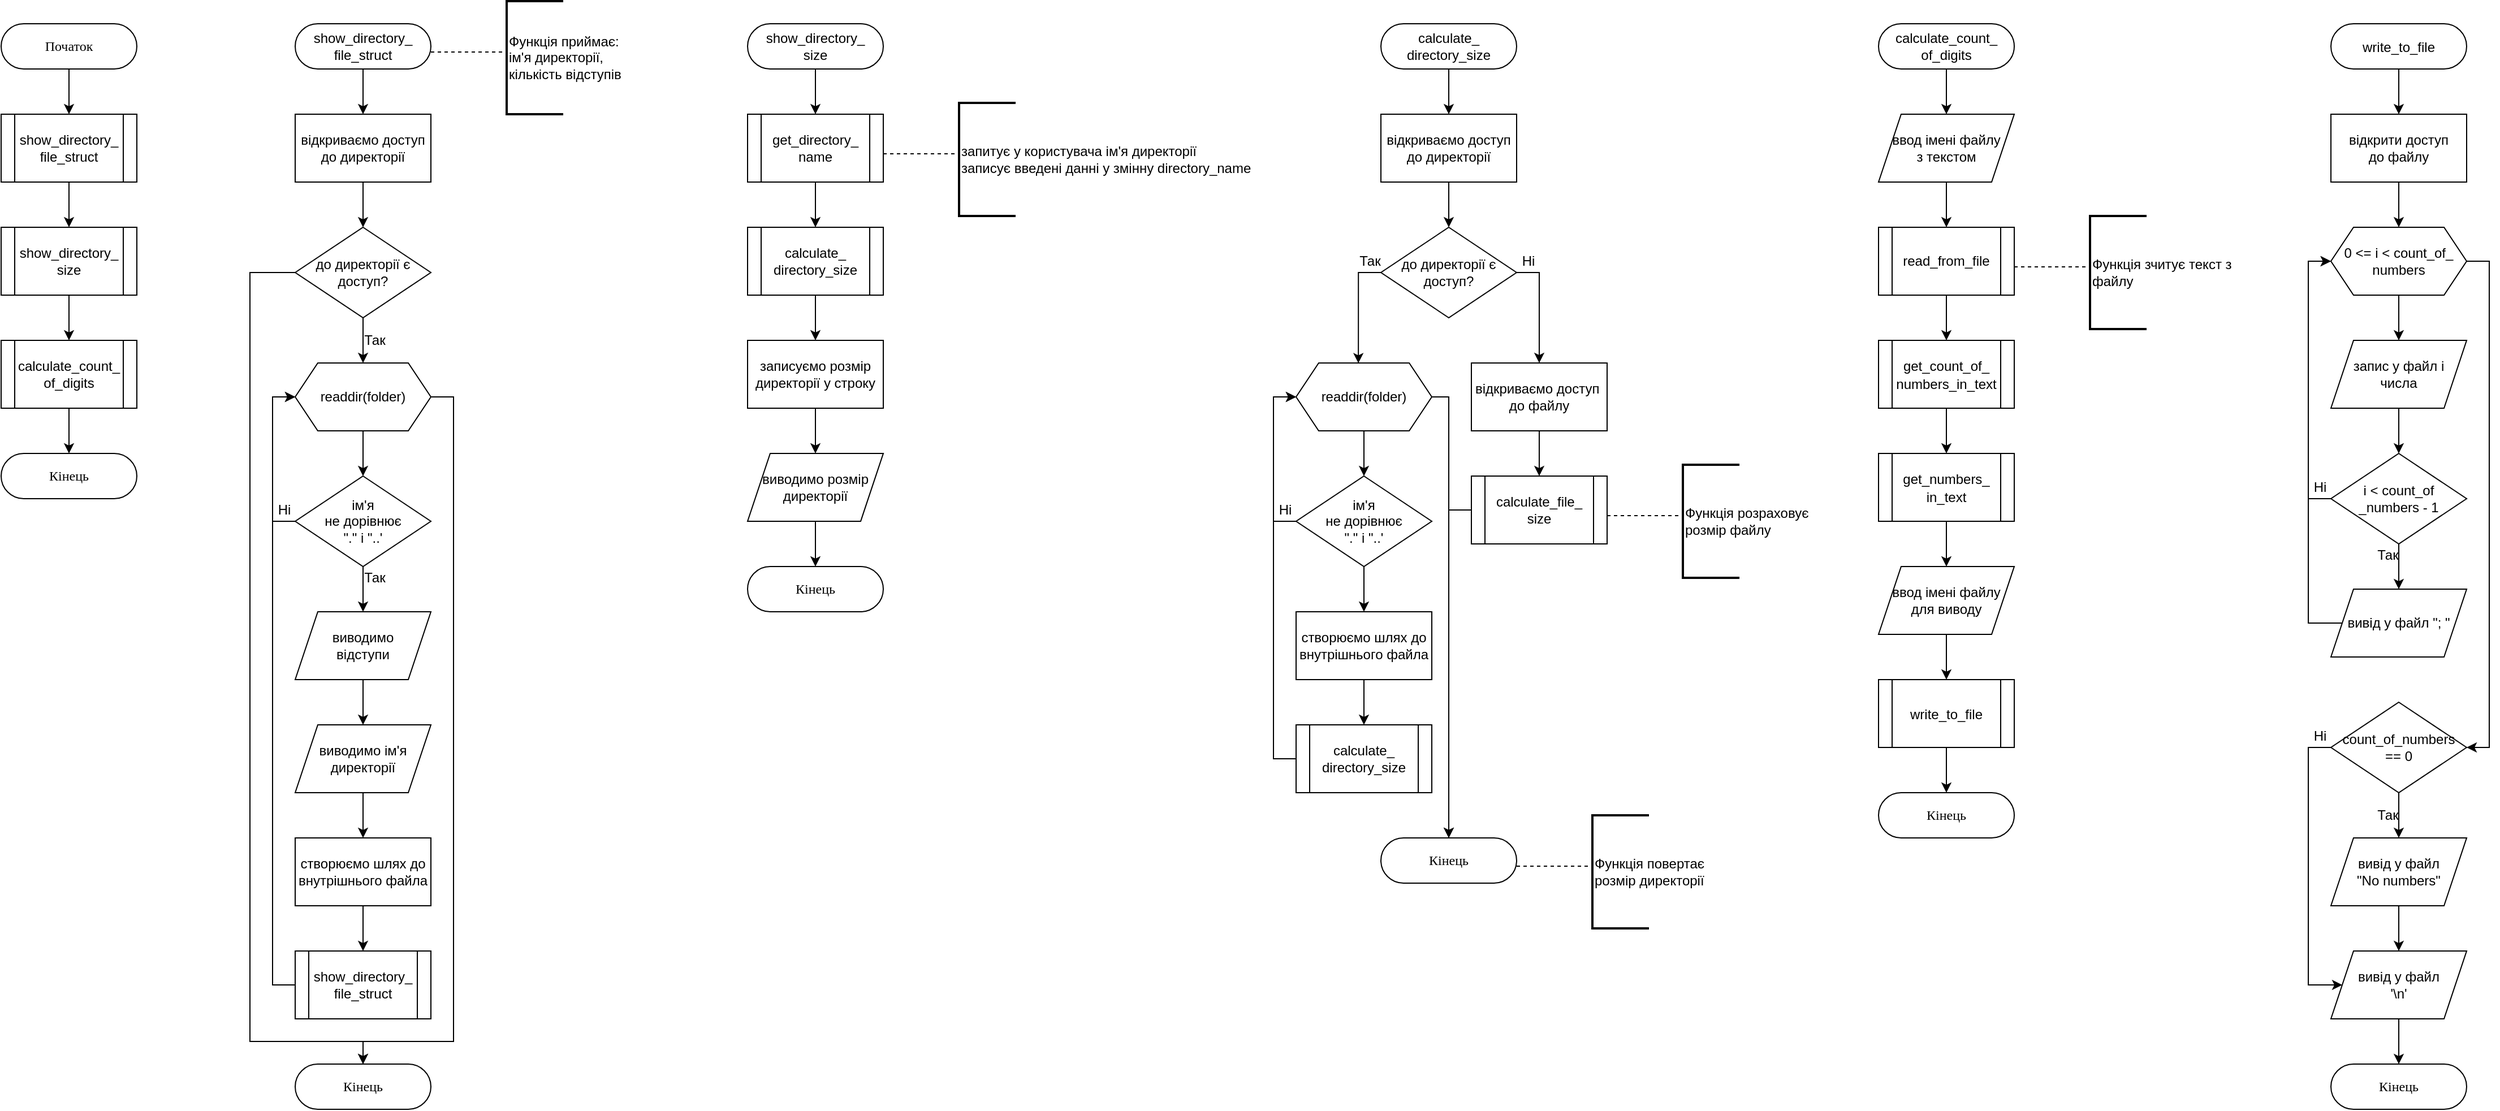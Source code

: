 <mxfile version="14.1.8" type="device"><diagram id="yZo9EvDSOhHS4bP5c4Kd" name="Страница 1"><mxGraphModel dx="588" dy="341" grid="1" gridSize="10" guides="1" tooltips="1" connect="1" arrows="1" fold="1" page="1" pageScale="1" pageWidth="827" pageHeight="1169" math="0" shadow="0"><root><mxCell id="0"/><mxCell id="1" parent="0"/><mxCell id="T4fW3ETUdcbPlgdn3Q2l-3" style="edgeStyle=orthogonalEdgeStyle;rounded=0;orthogonalLoop=1;jettySize=auto;html=1;exitX=0.5;exitY=1;exitDx=0;exitDy=0;entryX=0.5;entryY=0;entryDx=0;entryDy=0;" parent="1" source="T4fW3ETUdcbPlgdn3Q2l-1" target="T4fW3ETUdcbPlgdn3Q2l-2" edge="1"><mxGeometry relative="1" as="geometry"/></mxCell><mxCell id="T4fW3ETUdcbPlgdn3Q2l-1" value="Початок" style="rounded=1;whiteSpace=wrap;html=1;arcSize=50;fontFamily=Times New Roman;fontSize=12;" parent="1" vertex="1"><mxGeometry x="60" y="40" width="120" height="40" as="geometry"/></mxCell><mxCell id="T4fW3ETUdcbPlgdn3Q2l-5" style="edgeStyle=orthogonalEdgeStyle;rounded=0;orthogonalLoop=1;jettySize=auto;html=1;exitX=0.5;exitY=1;exitDx=0;exitDy=0;entryX=0.5;entryY=0;entryDx=0;entryDy=0;" parent="1" source="T4fW3ETUdcbPlgdn3Q2l-2" target="T4fW3ETUdcbPlgdn3Q2l-4" edge="1"><mxGeometry relative="1" as="geometry"/></mxCell><mxCell id="T4fW3ETUdcbPlgdn3Q2l-2" value="show_directory_&lt;br&gt;file_struct" style="shape=process;whiteSpace=wrap;html=1;backgroundOutline=1;" parent="1" vertex="1"><mxGeometry x="60" y="120" width="120" height="60" as="geometry"/></mxCell><mxCell id="T4fW3ETUdcbPlgdn3Q2l-7" style="edgeStyle=orthogonalEdgeStyle;rounded=0;orthogonalLoop=1;jettySize=auto;html=1;exitX=0.5;exitY=1;exitDx=0;exitDy=0;entryX=0.5;entryY=0;entryDx=0;entryDy=0;" parent="1" source="T4fW3ETUdcbPlgdn3Q2l-4" target="T4fW3ETUdcbPlgdn3Q2l-6" edge="1"><mxGeometry relative="1" as="geometry"/></mxCell><mxCell id="T4fW3ETUdcbPlgdn3Q2l-4" value="show_directory_&lt;br&gt;size" style="shape=process;whiteSpace=wrap;html=1;backgroundOutline=1;" parent="1" vertex="1"><mxGeometry x="60" y="220" width="120" height="60" as="geometry"/></mxCell><mxCell id="T4fW3ETUdcbPlgdn3Q2l-9" style="edgeStyle=orthogonalEdgeStyle;rounded=0;orthogonalLoop=1;jettySize=auto;html=1;exitX=0.5;exitY=1;exitDx=0;exitDy=0;entryX=0.5;entryY=0;entryDx=0;entryDy=0;" parent="1" source="T4fW3ETUdcbPlgdn3Q2l-6" target="T4fW3ETUdcbPlgdn3Q2l-8" edge="1"><mxGeometry relative="1" as="geometry"/></mxCell><mxCell id="T4fW3ETUdcbPlgdn3Q2l-6" value="calculate_count_&lt;br&gt;of_digits" style="shape=process;whiteSpace=wrap;html=1;backgroundOutline=1;" parent="1" vertex="1"><mxGeometry x="60" y="320" width="120" height="60" as="geometry"/></mxCell><mxCell id="T4fW3ETUdcbPlgdn3Q2l-8" value="Кінець" style="rounded=1;whiteSpace=wrap;html=1;arcSize=50;fontFamily=Times New Roman;fontSize=12;" parent="1" vertex="1"><mxGeometry x="60" y="420" width="120" height="40" as="geometry"/></mxCell><mxCell id="T4fW3ETUdcbPlgdn3Q2l-12" style="edgeStyle=orthogonalEdgeStyle;rounded=0;orthogonalLoop=1;jettySize=auto;html=1;exitX=0.5;exitY=1;exitDx=0;exitDy=0;entryX=0.5;entryY=0;entryDx=0;entryDy=0;" parent="1" source="T4fW3ETUdcbPlgdn3Q2l-10" target="T4fW3ETUdcbPlgdn3Q2l-11" edge="1"><mxGeometry relative="1" as="geometry"/></mxCell><mxCell id="T4fW3ETUdcbPlgdn3Q2l-10" value="&lt;span style=&quot;font-family: &amp;#34;helvetica&amp;#34;&quot;&gt;show_directory_&lt;/span&gt;&lt;br style=&quot;font-family: &amp;#34;helvetica&amp;#34;&quot;&gt;&lt;span style=&quot;font-family: &amp;#34;helvetica&amp;#34;&quot;&gt;file_struct&lt;/span&gt;" style="rounded=1;whiteSpace=wrap;html=1;arcSize=50;fontFamily=Times New Roman;fontSize=12;" parent="1" vertex="1"><mxGeometry x="320" y="40" width="120" height="40" as="geometry"/></mxCell><mxCell id="T4fW3ETUdcbPlgdn3Q2l-16" style="edgeStyle=orthogonalEdgeStyle;rounded=0;orthogonalLoop=1;jettySize=auto;html=1;exitX=0.5;exitY=1;exitDx=0;exitDy=0;entryX=0.5;entryY=0;entryDx=0;entryDy=0;" parent="1" source="T4fW3ETUdcbPlgdn3Q2l-11" target="T4fW3ETUdcbPlgdn3Q2l-15" edge="1"><mxGeometry relative="1" as="geometry"/></mxCell><mxCell id="T4fW3ETUdcbPlgdn3Q2l-11" value="відкриваємо доступ до директорії" style="rounded=0;whiteSpace=wrap;html=1;" parent="1" vertex="1"><mxGeometry x="320" y="120" width="120" height="60" as="geometry"/></mxCell><mxCell id="T4fW3ETUdcbPlgdn3Q2l-13" style="edgeStyle=orthogonalEdgeStyle;rounded=0;sketch=0;jumpStyle=sharp;orthogonalLoop=1;jettySize=auto;html=1;endArrow=none;endFill=0;dashed=1;entryX=0;entryY=0.5;entryDx=0;entryDy=0;entryPerimeter=0;" parent="1" target="T4fW3ETUdcbPlgdn3Q2l-14" edge="1"><mxGeometry relative="1" as="geometry"><mxPoint x="520" y="65.0" as="targetPoint"/><mxPoint x="440" y="65.0" as="sourcePoint"/><Array as="points"><mxPoint x="507" y="65.0"/></Array></mxGeometry></mxCell><mxCell id="T4fW3ETUdcbPlgdn3Q2l-14" value="Функція приймає:&lt;br&gt;ім'я директорії,&lt;br&gt;кількість відступів" style="strokeWidth=2;html=1;shape=mxgraph.flowchart.annotation_1;align=left;pointerEvents=1;" parent="1" vertex="1"><mxGeometry x="507" y="20.0" width="50" height="100" as="geometry"/></mxCell><mxCell id="T4fW3ETUdcbPlgdn3Q2l-18" style="edgeStyle=orthogonalEdgeStyle;rounded=0;orthogonalLoop=1;jettySize=auto;html=1;exitX=0.5;exitY=1;exitDx=0;exitDy=0;entryX=0.5;entryY=0;entryDx=0;entryDy=0;" parent="1" source="T4fW3ETUdcbPlgdn3Q2l-15" target="T4fW3ETUdcbPlgdn3Q2l-17" edge="1"><mxGeometry relative="1" as="geometry"/></mxCell><mxCell id="T4fW3ETUdcbPlgdn3Q2l-37" style="edgeStyle=orthogonalEdgeStyle;rounded=0;orthogonalLoop=1;jettySize=auto;html=1;entryX=0.5;entryY=0;entryDx=0;entryDy=0;" parent="1" source="T4fW3ETUdcbPlgdn3Q2l-15" target="T4fW3ETUdcbPlgdn3Q2l-29" edge="1"><mxGeometry relative="1" as="geometry"><Array as="points"><mxPoint x="280" y="260"/><mxPoint x="280" y="940"/><mxPoint x="380" y="940"/></Array></mxGeometry></mxCell><mxCell id="T4fW3ETUdcbPlgdn3Q2l-15" value="до директорії є&lt;br&gt;доступ?" style="rhombus;whiteSpace=wrap;html=1;" parent="1" vertex="1"><mxGeometry x="320" y="220" width="120" height="80" as="geometry"/></mxCell><mxCell id="T4fW3ETUdcbPlgdn3Q2l-20" style="edgeStyle=orthogonalEdgeStyle;rounded=0;orthogonalLoop=1;jettySize=auto;html=1;exitX=0.5;exitY=1;exitDx=0;exitDy=0;entryX=0.5;entryY=0;entryDx=0;entryDy=0;" parent="1" source="T4fW3ETUdcbPlgdn3Q2l-17" target="T4fW3ETUdcbPlgdn3Q2l-19" edge="1"><mxGeometry relative="1" as="geometry"/></mxCell><mxCell id="T4fW3ETUdcbPlgdn3Q2l-35" style="edgeStyle=orthogonalEdgeStyle;rounded=0;orthogonalLoop=1;jettySize=auto;html=1;entryX=0.5;entryY=0;entryDx=0;entryDy=0;" parent="1" source="T4fW3ETUdcbPlgdn3Q2l-17" target="T4fW3ETUdcbPlgdn3Q2l-29" edge="1"><mxGeometry relative="1" as="geometry"><mxPoint x="390" y="960" as="targetPoint"/><Array as="points"><mxPoint x="460" y="370"/><mxPoint x="460" y="940"/><mxPoint x="380" y="940"/></Array></mxGeometry></mxCell><mxCell id="T4fW3ETUdcbPlgdn3Q2l-17" value="readdir(folder)" style="shape=hexagon;perimeter=hexagonPerimeter2;whiteSpace=wrap;html=1;fixedSize=1;" parent="1" vertex="1"><mxGeometry x="320" y="340" width="120" height="60" as="geometry"/></mxCell><mxCell id="T4fW3ETUdcbPlgdn3Q2l-22" style="edgeStyle=orthogonalEdgeStyle;rounded=0;orthogonalLoop=1;jettySize=auto;html=1;entryX=0.5;entryY=0;entryDx=0;entryDy=0;" parent="1" source="T4fW3ETUdcbPlgdn3Q2l-19" target="T4fW3ETUdcbPlgdn3Q2l-21" edge="1"><mxGeometry relative="1" as="geometry"/></mxCell><mxCell id="T4fW3ETUdcbPlgdn3Q2l-31" style="edgeStyle=orthogonalEdgeStyle;rounded=0;orthogonalLoop=1;jettySize=auto;html=1;entryX=0;entryY=0.5;entryDx=0;entryDy=0;" parent="1" source="T4fW3ETUdcbPlgdn3Q2l-19" target="T4fW3ETUdcbPlgdn3Q2l-17" edge="1"><mxGeometry relative="1" as="geometry"><Array as="points"><mxPoint x="300" y="480"/><mxPoint x="300" y="370"/></Array></mxGeometry></mxCell><mxCell id="T4fW3ETUdcbPlgdn3Q2l-19" value="ім'я &lt;br&gt;не дорівнює &lt;br&gt;&quot;.&quot; і &quot;..'" style="rhombus;whiteSpace=wrap;html=1;" parent="1" vertex="1"><mxGeometry x="320" y="440" width="120" height="80" as="geometry"/></mxCell><mxCell id="T4fW3ETUdcbPlgdn3Q2l-24" style="edgeStyle=orthogonalEdgeStyle;rounded=0;orthogonalLoop=1;jettySize=auto;html=1;" parent="1" source="T4fW3ETUdcbPlgdn3Q2l-21" target="T4fW3ETUdcbPlgdn3Q2l-23" edge="1"><mxGeometry relative="1" as="geometry"/></mxCell><mxCell id="T4fW3ETUdcbPlgdn3Q2l-21" value="виводимо &lt;br&gt;відступи" style="shape=parallelogram;perimeter=parallelogramPerimeter;whiteSpace=wrap;html=1;fixedSize=1;" parent="1" vertex="1"><mxGeometry x="320" y="560" width="120" height="60" as="geometry"/></mxCell><mxCell id="T4fW3ETUdcbPlgdn3Q2l-26" style="edgeStyle=orthogonalEdgeStyle;rounded=0;orthogonalLoop=1;jettySize=auto;html=1;entryX=0.5;entryY=0;entryDx=0;entryDy=0;" parent="1" source="T4fW3ETUdcbPlgdn3Q2l-23" target="T4fW3ETUdcbPlgdn3Q2l-25" edge="1"><mxGeometry relative="1" as="geometry"/></mxCell><mxCell id="T4fW3ETUdcbPlgdn3Q2l-23" value="виводимо ім'я директорії" style="shape=parallelogram;perimeter=parallelogramPerimeter;whiteSpace=wrap;html=1;fixedSize=1;" parent="1" vertex="1"><mxGeometry x="320" y="660" width="120" height="60" as="geometry"/></mxCell><mxCell id="T4fW3ETUdcbPlgdn3Q2l-28" style="edgeStyle=orthogonalEdgeStyle;rounded=0;orthogonalLoop=1;jettySize=auto;html=1;exitX=0.5;exitY=1;exitDx=0;exitDy=0;" parent="1" source="T4fW3ETUdcbPlgdn3Q2l-25" target="T4fW3ETUdcbPlgdn3Q2l-27" edge="1"><mxGeometry relative="1" as="geometry"/></mxCell><mxCell id="T4fW3ETUdcbPlgdn3Q2l-25" value="створюємо шлях до внутрішнього файла" style="rounded=0;whiteSpace=wrap;html=1;" parent="1" vertex="1"><mxGeometry x="320" y="760" width="120" height="60" as="geometry"/></mxCell><mxCell id="T4fW3ETUdcbPlgdn3Q2l-30" style="edgeStyle=orthogonalEdgeStyle;rounded=0;orthogonalLoop=1;jettySize=auto;html=1;entryX=0;entryY=0.5;entryDx=0;entryDy=0;" parent="1" source="T4fW3ETUdcbPlgdn3Q2l-27" target="T4fW3ETUdcbPlgdn3Q2l-17" edge="1"><mxGeometry relative="1" as="geometry"><Array as="points"><mxPoint x="300" y="890"/><mxPoint x="300" y="370"/></Array></mxGeometry></mxCell><mxCell id="T4fW3ETUdcbPlgdn3Q2l-27" value="show_directory_&lt;br&gt;file_struct" style="shape=process;whiteSpace=wrap;html=1;backgroundOutline=1;" parent="1" vertex="1"><mxGeometry x="320" y="860" width="120" height="60" as="geometry"/></mxCell><mxCell id="T4fW3ETUdcbPlgdn3Q2l-29" value="Кінець" style="rounded=1;whiteSpace=wrap;html=1;arcSize=50;fontFamily=Times New Roman;fontSize=12;" parent="1" vertex="1"><mxGeometry x="320" y="960" width="120" height="40" as="geometry"/></mxCell><mxCell id="T4fW3ETUdcbPlgdn3Q2l-32" value="Так" style="text;html=1;align=center;verticalAlign=middle;resizable=0;points=[];autosize=1;" parent="1" vertex="1"><mxGeometry x="375" y="520" width="30" height="20" as="geometry"/></mxCell><mxCell id="T4fW3ETUdcbPlgdn3Q2l-33" value="Ні" style="text;html=1;align=center;verticalAlign=middle;resizable=0;points=[];autosize=1;" parent="1" vertex="1"><mxGeometry x="295" y="460" width="30" height="20" as="geometry"/></mxCell><mxCell id="T4fW3ETUdcbPlgdn3Q2l-34" value="Так" style="text;html=1;align=center;verticalAlign=middle;resizable=0;points=[];autosize=1;" parent="1" vertex="1"><mxGeometry x="375" y="310" width="30" height="20" as="geometry"/></mxCell><mxCell id="T4fW3ETUdcbPlgdn3Q2l-43" style="edgeStyle=orthogonalEdgeStyle;rounded=0;orthogonalLoop=1;jettySize=auto;html=1;exitX=0.5;exitY=1;exitDx=0;exitDy=0;entryX=0.5;entryY=0;entryDx=0;entryDy=0;" parent="1" source="T4fW3ETUdcbPlgdn3Q2l-39" target="T4fW3ETUdcbPlgdn3Q2l-42" edge="1"><mxGeometry relative="1" as="geometry"/></mxCell><mxCell id="T4fW3ETUdcbPlgdn3Q2l-39" value="&lt;span style=&quot;font-family: &amp;#34;helvetica&amp;#34;&quot;&gt;show_directory_&lt;/span&gt;&lt;br style=&quot;font-family: &amp;#34;helvetica&amp;#34;&quot;&gt;&lt;font face=&quot;helvetica&quot;&gt;size&lt;/font&gt;" style="rounded=1;whiteSpace=wrap;html=1;arcSize=50;fontFamily=Times New Roman;fontSize=12;" parent="1" vertex="1"><mxGeometry x="720" y="40" width="120" height="40" as="geometry"/></mxCell><mxCell id="T4fW3ETUdcbPlgdn3Q2l-47" style="edgeStyle=orthogonalEdgeStyle;rounded=0;orthogonalLoop=1;jettySize=auto;html=1;exitX=0.5;exitY=1;exitDx=0;exitDy=0;entryX=0.5;entryY=0;entryDx=0;entryDy=0;" parent="1" source="T4fW3ETUdcbPlgdn3Q2l-42" target="T4fW3ETUdcbPlgdn3Q2l-46" edge="1"><mxGeometry relative="1" as="geometry"/></mxCell><mxCell id="T4fW3ETUdcbPlgdn3Q2l-42" value="get_directory_&lt;br&gt;name" style="shape=process;whiteSpace=wrap;html=1;backgroundOutline=1;" parent="1" vertex="1"><mxGeometry x="720" y="120" width="120" height="60" as="geometry"/></mxCell><mxCell id="T4fW3ETUdcbPlgdn3Q2l-44" style="edgeStyle=orthogonalEdgeStyle;rounded=0;sketch=0;jumpStyle=sharp;orthogonalLoop=1;jettySize=auto;html=1;endArrow=none;endFill=0;dashed=1;entryX=0;entryY=0.5;entryDx=0;entryDy=0;entryPerimeter=0;" parent="1" target="T4fW3ETUdcbPlgdn3Q2l-45" edge="1"><mxGeometry relative="1" as="geometry"><mxPoint x="920" y="155.0" as="targetPoint"/><mxPoint x="840" y="155.0" as="sourcePoint"/><Array as="points"><mxPoint x="907" y="155.0"/></Array></mxGeometry></mxCell><mxCell id="T4fW3ETUdcbPlgdn3Q2l-45" value="запитує у користувача ім'я директорії&lt;br&gt;записує введені данні у змінну directory_name" style="strokeWidth=2;html=1;shape=mxgraph.flowchart.annotation_1;align=left;pointerEvents=1;" parent="1" vertex="1"><mxGeometry x="907" y="110.0" width="50" height="100" as="geometry"/></mxCell><mxCell id="T4fW3ETUdcbPlgdn3Q2l-49" style="edgeStyle=orthogonalEdgeStyle;rounded=0;orthogonalLoop=1;jettySize=auto;html=1;exitX=0.5;exitY=1;exitDx=0;exitDy=0;entryX=0.5;entryY=0;entryDx=0;entryDy=0;" parent="1" source="T4fW3ETUdcbPlgdn3Q2l-46" target="T4fW3ETUdcbPlgdn3Q2l-48" edge="1"><mxGeometry relative="1" as="geometry"/></mxCell><mxCell id="T4fW3ETUdcbPlgdn3Q2l-46" value="calculate_&lt;br&gt;directory_size" style="shape=process;whiteSpace=wrap;html=1;backgroundOutline=1;" parent="1" vertex="1"><mxGeometry x="720" y="220" width="120" height="60" as="geometry"/></mxCell><mxCell id="T4fW3ETUdcbPlgdn3Q2l-51" style="edgeStyle=orthogonalEdgeStyle;rounded=0;orthogonalLoop=1;jettySize=auto;html=1;exitX=0.5;exitY=1;exitDx=0;exitDy=0;entryX=0.5;entryY=0;entryDx=0;entryDy=0;" parent="1" source="T4fW3ETUdcbPlgdn3Q2l-48" target="T4fW3ETUdcbPlgdn3Q2l-50" edge="1"><mxGeometry relative="1" as="geometry"/></mxCell><mxCell id="T4fW3ETUdcbPlgdn3Q2l-48" value="записуємо розмір директорії у строку" style="rounded=0;whiteSpace=wrap;html=1;" parent="1" vertex="1"><mxGeometry x="720" y="320" width="120" height="60" as="geometry"/></mxCell><mxCell id="T4fW3ETUdcbPlgdn3Q2l-53" style="edgeStyle=orthogonalEdgeStyle;rounded=0;orthogonalLoop=1;jettySize=auto;html=1;exitX=0.5;exitY=1;exitDx=0;exitDy=0;entryX=0.5;entryY=0;entryDx=0;entryDy=0;" parent="1" source="T4fW3ETUdcbPlgdn3Q2l-50" target="T4fW3ETUdcbPlgdn3Q2l-52" edge="1"><mxGeometry relative="1" as="geometry"/></mxCell><mxCell id="T4fW3ETUdcbPlgdn3Q2l-50" value="виводимо розмір&lt;br&gt;директорії" style="shape=parallelogram;perimeter=parallelogramPerimeter;whiteSpace=wrap;html=1;fixedSize=1;" parent="1" vertex="1"><mxGeometry x="720" y="420" width="120" height="60" as="geometry"/></mxCell><mxCell id="T4fW3ETUdcbPlgdn3Q2l-52" value="Кінець" style="rounded=1;whiteSpace=wrap;html=1;arcSize=50;fontFamily=Times New Roman;fontSize=12;" parent="1" vertex="1"><mxGeometry x="720" y="520" width="120" height="40" as="geometry"/></mxCell><mxCell id="T4fW3ETUdcbPlgdn3Q2l-56" style="edgeStyle=orthogonalEdgeStyle;rounded=0;orthogonalLoop=1;jettySize=auto;html=1;exitX=0.5;exitY=1;exitDx=0;exitDy=0;entryX=0.5;entryY=0;entryDx=0;entryDy=0;" parent="1" source="T4fW3ETUdcbPlgdn3Q2l-54" target="T4fW3ETUdcbPlgdn3Q2l-55" edge="1"><mxGeometry relative="1" as="geometry"/></mxCell><mxCell id="T4fW3ETUdcbPlgdn3Q2l-54" value="calculate_&lt;br&gt;directory_size" style="rounded=1;whiteSpace=wrap;html=1;arcSize=50;fontFamily=Helvetica;fontSize=12;fontColor=#000000;align=center;strokeColor=#000000;fillColor=#ffffff;" parent="1" vertex="1"><mxGeometry x="1280" y="40" width="120" height="40" as="geometry"/></mxCell><mxCell id="T4fW3ETUdcbPlgdn3Q2l-58" style="edgeStyle=orthogonalEdgeStyle;rounded=0;orthogonalLoop=1;jettySize=auto;html=1;entryX=0.5;entryY=0;entryDx=0;entryDy=0;" parent="1" source="T4fW3ETUdcbPlgdn3Q2l-55" target="T4fW3ETUdcbPlgdn3Q2l-57" edge="1"><mxGeometry relative="1" as="geometry"/></mxCell><mxCell id="T4fW3ETUdcbPlgdn3Q2l-55" value="відкриваємо доступ до директорії" style="rounded=0;whiteSpace=wrap;html=1;" parent="1" vertex="1"><mxGeometry x="1280" y="120" width="120" height="60" as="geometry"/></mxCell><mxCell id="T4fW3ETUdcbPlgdn3Q2l-59" style="edgeStyle=orthogonalEdgeStyle;rounded=0;orthogonalLoop=1;jettySize=auto;html=1;exitX=0;exitY=0.5;exitDx=0;exitDy=0;entryX=0.459;entryY=0.003;entryDx=0;entryDy=0;entryPerimeter=0;" parent="1" source="T4fW3ETUdcbPlgdn3Q2l-57" target="T4fW3ETUdcbPlgdn3Q2l-61" edge="1"><mxGeometry relative="1" as="geometry"><mxPoint x="1270" y="320" as="targetPoint"/><Array as="points"><mxPoint x="1260" y="260"/></Array></mxGeometry></mxCell><mxCell id="T4fW3ETUdcbPlgdn3Q2l-80" style="edgeStyle=orthogonalEdgeStyle;rounded=0;orthogonalLoop=1;jettySize=auto;html=1;exitX=1;exitY=0.5;exitDx=0;exitDy=0;entryX=0.5;entryY=0;entryDx=0;entryDy=0;" parent="1" source="T4fW3ETUdcbPlgdn3Q2l-57" target="T4fW3ETUdcbPlgdn3Q2l-79" edge="1"><mxGeometry relative="1" as="geometry"><Array as="points"><mxPoint x="1420" y="260"/></Array></mxGeometry></mxCell><mxCell id="T4fW3ETUdcbPlgdn3Q2l-57" value="до директорії є&lt;br&gt;доступ?" style="rhombus;whiteSpace=wrap;html=1;" parent="1" vertex="1"><mxGeometry x="1280" y="220" width="120" height="80" as="geometry"/></mxCell><mxCell id="T4fW3ETUdcbPlgdn3Q2l-60" style="edgeStyle=orthogonalEdgeStyle;rounded=0;orthogonalLoop=1;jettySize=auto;html=1;exitX=0.5;exitY=1;exitDx=0;exitDy=0;entryX=0.5;entryY=0;entryDx=0;entryDy=0;" parent="1" source="T4fW3ETUdcbPlgdn3Q2l-61" target="T4fW3ETUdcbPlgdn3Q2l-64" edge="1"><mxGeometry relative="1" as="geometry"/></mxCell><mxCell id="T4fW3ETUdcbPlgdn3Q2l-83" style="edgeStyle=orthogonalEdgeStyle;rounded=0;orthogonalLoop=1;jettySize=auto;html=1;exitX=1;exitY=0.5;exitDx=0;exitDy=0;entryX=0.5;entryY=0;entryDx=0;entryDy=0;" parent="1" source="T4fW3ETUdcbPlgdn3Q2l-61" target="T4fW3ETUdcbPlgdn3Q2l-77" edge="1"><mxGeometry relative="1" as="geometry"><Array as="points"><mxPoint x="1340" y="370"/></Array></mxGeometry></mxCell><mxCell id="T4fW3ETUdcbPlgdn3Q2l-61" value="readdir(folder)" style="shape=hexagon;perimeter=hexagonPerimeter2;whiteSpace=wrap;html=1;fixedSize=1;" parent="1" vertex="1"><mxGeometry x="1205" y="340" width="120" height="60" as="geometry"/></mxCell><mxCell id="T4fW3ETUdcbPlgdn3Q2l-63" style="edgeStyle=orthogonalEdgeStyle;rounded=0;orthogonalLoop=1;jettySize=auto;html=1;entryX=0;entryY=0.5;entryDx=0;entryDy=0;" parent="1" source="T4fW3ETUdcbPlgdn3Q2l-64" target="T4fW3ETUdcbPlgdn3Q2l-61" edge="1"><mxGeometry relative="1" as="geometry"><Array as="points"><mxPoint x="1185" y="480"/><mxPoint x="1185" y="370"/></Array></mxGeometry></mxCell><mxCell id="T4fW3ETUdcbPlgdn3Q2l-64" value="ім'я &lt;br&gt;не дорівнює &lt;br&gt;&quot;.&quot; і &quot;..'" style="rhombus;whiteSpace=wrap;html=1;" parent="1" vertex="1"><mxGeometry x="1205" y="440" width="120" height="80" as="geometry"/></mxCell><mxCell id="T4fW3ETUdcbPlgdn3Q2l-67" style="edgeStyle=orthogonalEdgeStyle;rounded=0;orthogonalLoop=1;jettySize=auto;html=1;entryX=0.5;entryY=0;entryDx=0;entryDy=0;exitX=0.5;exitY=1;exitDx=0;exitDy=0;" parent="1" source="T4fW3ETUdcbPlgdn3Q2l-64" target="T4fW3ETUdcbPlgdn3Q2l-70" edge="1"><mxGeometry relative="1" as="geometry"><mxPoint x="1265" y="530" as="sourcePoint"/></mxGeometry></mxCell><mxCell id="T4fW3ETUdcbPlgdn3Q2l-69" style="edgeStyle=orthogonalEdgeStyle;rounded=0;orthogonalLoop=1;jettySize=auto;html=1;exitX=0.5;exitY=1;exitDx=0;exitDy=0;" parent="1" source="T4fW3ETUdcbPlgdn3Q2l-70" target="T4fW3ETUdcbPlgdn3Q2l-72" edge="1"><mxGeometry relative="1" as="geometry"/></mxCell><mxCell id="T4fW3ETUdcbPlgdn3Q2l-70" value="створюємо шлях до внутрішнього файла" style="rounded=0;whiteSpace=wrap;html=1;" parent="1" vertex="1"><mxGeometry x="1205" y="560" width="120" height="60" as="geometry"/></mxCell><mxCell id="T4fW3ETUdcbPlgdn3Q2l-71" style="edgeStyle=orthogonalEdgeStyle;rounded=0;orthogonalLoop=1;jettySize=auto;html=1;entryX=0;entryY=0.5;entryDx=0;entryDy=0;exitX=0;exitY=0.5;exitDx=0;exitDy=0;" parent="1" source="T4fW3ETUdcbPlgdn3Q2l-72" target="T4fW3ETUdcbPlgdn3Q2l-61" edge="1"><mxGeometry relative="1" as="geometry"><Array as="points"><mxPoint x="1185" y="690"/><mxPoint x="1185" y="370"/></Array></mxGeometry></mxCell><mxCell id="T4fW3ETUdcbPlgdn3Q2l-72" value="calculate_&lt;br&gt;directory_size" style="shape=process;whiteSpace=wrap;html=1;backgroundOutline=1;" parent="1" vertex="1"><mxGeometry x="1205" y="660" width="120" height="60" as="geometry"/></mxCell><mxCell id="T4fW3ETUdcbPlgdn3Q2l-74" value="Ні" style="text;html=1;align=center;verticalAlign=middle;resizable=0;points=[];autosize=1;" parent="1" vertex="1"><mxGeometry x="1180" y="460" width="30" height="20" as="geometry"/></mxCell><mxCell id="T4fW3ETUdcbPlgdn3Q2l-77" value="Кінець" style="rounded=1;whiteSpace=wrap;html=1;arcSize=50;fontFamily=Times New Roman;fontSize=12;" parent="1" vertex="1"><mxGeometry x="1280" y="760" width="120" height="40" as="geometry"/></mxCell><mxCell id="T4fW3ETUdcbPlgdn3Q2l-82" style="edgeStyle=orthogonalEdgeStyle;rounded=0;orthogonalLoop=1;jettySize=auto;html=1;exitX=0.5;exitY=1;exitDx=0;exitDy=0;" parent="1" source="T4fW3ETUdcbPlgdn3Q2l-79" target="T4fW3ETUdcbPlgdn3Q2l-81" edge="1"><mxGeometry relative="1" as="geometry"/></mxCell><mxCell id="T4fW3ETUdcbPlgdn3Q2l-79" value="відкриваємо доступ&amp;nbsp;&lt;br&gt;до файлу" style="rounded=0;whiteSpace=wrap;html=1;" parent="1" vertex="1"><mxGeometry x="1360" y="340" width="120" height="60" as="geometry"/></mxCell><mxCell id="T4fW3ETUdcbPlgdn3Q2l-84" style="edgeStyle=orthogonalEdgeStyle;rounded=0;orthogonalLoop=1;jettySize=auto;html=1;entryX=0.5;entryY=0;entryDx=0;entryDy=0;" parent="1" source="T4fW3ETUdcbPlgdn3Q2l-81" target="T4fW3ETUdcbPlgdn3Q2l-77" edge="1"><mxGeometry relative="1" as="geometry"><Array as="points"><mxPoint x="1340" y="470"/></Array></mxGeometry></mxCell><mxCell id="T4fW3ETUdcbPlgdn3Q2l-81" value="calculate_file_&lt;br&gt;size" style="shape=process;whiteSpace=wrap;html=1;backgroundOutline=1;" parent="1" vertex="1"><mxGeometry x="1360" y="440" width="120" height="60" as="geometry"/></mxCell><mxCell id="T4fW3ETUdcbPlgdn3Q2l-85" style="edgeStyle=orthogonalEdgeStyle;rounded=0;sketch=0;jumpStyle=sharp;orthogonalLoop=1;jettySize=auto;html=1;endArrow=none;endFill=0;dashed=1;entryX=0;entryY=0.5;entryDx=0;entryDy=0;entryPerimeter=0;" parent="1" target="T4fW3ETUdcbPlgdn3Q2l-86" edge="1"><mxGeometry relative="1" as="geometry"><mxPoint x="1480" y="785" as="targetPoint"/><mxPoint x="1400" y="785.0" as="sourcePoint"/><Array as="points"><mxPoint x="1467" y="785"/></Array></mxGeometry></mxCell><mxCell id="T4fW3ETUdcbPlgdn3Q2l-86" value="Функція повертає &lt;br&gt;розмір директорії" style="strokeWidth=2;html=1;shape=mxgraph.flowchart.annotation_1;align=left;pointerEvents=1;" parent="1" vertex="1"><mxGeometry x="1467" y="740" width="50" height="100" as="geometry"/></mxCell><mxCell id="T4fW3ETUdcbPlgdn3Q2l-87" style="edgeStyle=orthogonalEdgeStyle;rounded=0;sketch=0;jumpStyle=sharp;orthogonalLoop=1;jettySize=auto;html=1;endArrow=none;endFill=0;dashed=1;entryX=0;entryY=0.5;entryDx=0;entryDy=0;entryPerimeter=0;" parent="1" target="T4fW3ETUdcbPlgdn3Q2l-88" edge="1"><mxGeometry relative="1" as="geometry"><mxPoint x="1560" y="475.0" as="targetPoint"/><mxPoint x="1480" y="475.0" as="sourcePoint"/><Array as="points"><mxPoint x="1547" y="475.0"/></Array></mxGeometry></mxCell><mxCell id="T4fW3ETUdcbPlgdn3Q2l-88" value="Функція розраховує&lt;br&gt;розмір файлу" style="strokeWidth=2;html=1;shape=mxgraph.flowchart.annotation_1;align=left;pointerEvents=1;" parent="1" vertex="1"><mxGeometry x="1547" y="430.0" width="50" height="100" as="geometry"/></mxCell><mxCell id="T4fW3ETUdcbPlgdn3Q2l-91" style="edgeStyle=orthogonalEdgeStyle;rounded=0;orthogonalLoop=1;jettySize=auto;html=1;entryX=0.5;entryY=0;entryDx=0;entryDy=0;" parent="1" source="T4fW3ETUdcbPlgdn3Q2l-89" target="T4fW3ETUdcbPlgdn3Q2l-90" edge="1"><mxGeometry relative="1" as="geometry"/></mxCell><mxCell id="T4fW3ETUdcbPlgdn3Q2l-89" value="calculate_count_&lt;br&gt;of_digits" style="rounded=1;whiteSpace=wrap;html=1;arcSize=50;fontFamily=Helvetica;fontSize=12;fontColor=#000000;align=center;strokeColor=#000000;fillColor=#ffffff;" parent="1" vertex="1"><mxGeometry x="1720" y="40" width="120" height="40" as="geometry"/></mxCell><mxCell id="JgfLzmXnL1tbmLBv7Q0h-4" style="edgeStyle=orthogonalEdgeStyle;rounded=0;orthogonalLoop=1;jettySize=auto;html=1;exitX=0.5;exitY=1;exitDx=0;exitDy=0;" parent="1" source="T4fW3ETUdcbPlgdn3Q2l-90" target="JgfLzmXnL1tbmLBv7Q0h-3" edge="1"><mxGeometry relative="1" as="geometry"/></mxCell><mxCell id="T4fW3ETUdcbPlgdn3Q2l-90" value="ввод імені файлу&lt;br&gt;з текстом" style="shape=parallelogram;perimeter=parallelogramPerimeter;whiteSpace=wrap;html=1;fixedSize=1;" parent="1" vertex="1"><mxGeometry x="1720" y="120" width="120" height="60" as="geometry"/></mxCell><mxCell id="JgfLzmXnL1tbmLBv7Q0h-1" value="Так" style="text;html=1;align=center;verticalAlign=middle;resizable=0;points=[];autosize=1;" parent="1" vertex="1"><mxGeometry x="1255" y="240" width="30" height="20" as="geometry"/></mxCell><mxCell id="JgfLzmXnL1tbmLBv7Q0h-2" value="Ні" style="text;html=1;align=center;verticalAlign=middle;resizable=0;points=[];autosize=1;" parent="1" vertex="1"><mxGeometry x="1395" y="240" width="30" height="20" as="geometry"/></mxCell><mxCell id="JgfLzmXnL1tbmLBv7Q0h-8" style="edgeStyle=orthogonalEdgeStyle;rounded=0;orthogonalLoop=1;jettySize=auto;html=1;entryX=0.5;entryY=0;entryDx=0;entryDy=0;" parent="1" source="JgfLzmXnL1tbmLBv7Q0h-3" target="JgfLzmXnL1tbmLBv7Q0h-7" edge="1"><mxGeometry relative="1" as="geometry"/></mxCell><mxCell id="JgfLzmXnL1tbmLBv7Q0h-3" value="read_from_file" style="shape=process;whiteSpace=wrap;html=1;backgroundOutline=1;" parent="1" vertex="1"><mxGeometry x="1720" y="220" width="120" height="60" as="geometry"/></mxCell><mxCell id="JgfLzmXnL1tbmLBv7Q0h-5" style="edgeStyle=orthogonalEdgeStyle;rounded=0;sketch=0;jumpStyle=sharp;orthogonalLoop=1;jettySize=auto;html=1;endArrow=none;endFill=0;dashed=1;entryX=0;entryY=0.5;entryDx=0;entryDy=0;entryPerimeter=0;" parent="1" target="JgfLzmXnL1tbmLBv7Q0h-6" edge="1"><mxGeometry relative="1" as="geometry"><mxPoint x="1920" y="255.0" as="targetPoint"/><mxPoint x="1840" y="255.0" as="sourcePoint"/><Array as="points"><mxPoint x="1907" y="255.0"/></Array></mxGeometry></mxCell><mxCell id="JgfLzmXnL1tbmLBv7Q0h-6" value="Функція зчитує текст з&lt;br&gt;файлу" style="strokeWidth=2;html=1;shape=mxgraph.flowchart.annotation_1;align=left;pointerEvents=1;" parent="1" vertex="1"><mxGeometry x="1907" y="210.0" width="50" height="100" as="geometry"/></mxCell><mxCell id="JgfLzmXnL1tbmLBv7Q0h-10" style="edgeStyle=orthogonalEdgeStyle;rounded=0;orthogonalLoop=1;jettySize=auto;html=1;exitX=0.5;exitY=1;exitDx=0;exitDy=0;entryX=0.5;entryY=0;entryDx=0;entryDy=0;" parent="1" source="JgfLzmXnL1tbmLBv7Q0h-7" target="JgfLzmXnL1tbmLBv7Q0h-9" edge="1"><mxGeometry relative="1" as="geometry"/></mxCell><mxCell id="JgfLzmXnL1tbmLBv7Q0h-7" value="&lt;div style=&quot;line-height: 16px&quot;&gt;get_count_of_&lt;/div&gt;&lt;div style=&quot;line-height: 16px&quot;&gt;numbers&lt;span&gt;_in_text&lt;/span&gt;&lt;/div&gt;" style="shape=process;whiteSpace=wrap;html=1;backgroundOutline=1;" parent="1" vertex="1"><mxGeometry x="1720" y="320" width="120" height="60" as="geometry"/></mxCell><mxCell id="JgfLzmXnL1tbmLBv7Q0h-12" style="edgeStyle=orthogonalEdgeStyle;rounded=0;orthogonalLoop=1;jettySize=auto;html=1;exitX=0.5;exitY=1;exitDx=0;exitDy=0;" parent="1" source="JgfLzmXnL1tbmLBv7Q0h-9" target="JgfLzmXnL1tbmLBv7Q0h-11" edge="1"><mxGeometry relative="1" as="geometry"/></mxCell><mxCell id="JgfLzmXnL1tbmLBv7Q0h-9" value="&lt;div style=&quot;line-height: 16px&quot;&gt;&lt;div style=&quot;line-height: 16px&quot;&gt;get_numbers_&lt;/div&gt;&lt;div style=&quot;line-height: 16px&quot;&gt;in_text&lt;/div&gt;&lt;/div&gt;" style="shape=process;whiteSpace=wrap;html=1;backgroundOutline=1;" parent="1" vertex="1"><mxGeometry x="1720" y="420" width="120" height="60" as="geometry"/></mxCell><mxCell id="JgfLzmXnL1tbmLBv7Q0h-14" style="edgeStyle=orthogonalEdgeStyle;rounded=0;orthogonalLoop=1;jettySize=auto;html=1;exitX=0.5;exitY=1;exitDx=0;exitDy=0;" parent="1" source="JgfLzmXnL1tbmLBv7Q0h-11" target="JgfLzmXnL1tbmLBv7Q0h-13" edge="1"><mxGeometry relative="1" as="geometry"/></mxCell><mxCell id="JgfLzmXnL1tbmLBv7Q0h-11" value="ввод імені файлу&lt;br&gt;для виводу" style="shape=parallelogram;perimeter=parallelogramPerimeter;whiteSpace=wrap;html=1;fixedSize=1;" parent="1" vertex="1"><mxGeometry x="1720" y="520" width="120" height="60" as="geometry"/></mxCell><mxCell id="JgfLzmXnL1tbmLBv7Q0h-16" style="edgeStyle=orthogonalEdgeStyle;rounded=0;orthogonalLoop=1;jettySize=auto;html=1;exitX=0.5;exitY=1;exitDx=0;exitDy=0;entryX=0.5;entryY=0;entryDx=0;entryDy=0;" parent="1" source="JgfLzmXnL1tbmLBv7Q0h-13" target="JgfLzmXnL1tbmLBv7Q0h-15" edge="1"><mxGeometry relative="1" as="geometry"/></mxCell><mxCell id="JgfLzmXnL1tbmLBv7Q0h-13" value="&lt;div style=&quot;line-height: 16px&quot;&gt;write_to_file&lt;/div&gt;" style="shape=process;whiteSpace=wrap;html=1;backgroundOutline=1;" parent="1" vertex="1"><mxGeometry x="1720" y="620" width="120" height="60" as="geometry"/></mxCell><mxCell id="JgfLzmXnL1tbmLBv7Q0h-15" value="Кінець" style="rounded=1;whiteSpace=wrap;html=1;arcSize=50;fontFamily=Times New Roman;fontSize=12;" parent="1" vertex="1"><mxGeometry x="1720" y="720" width="120" height="40" as="geometry"/></mxCell><mxCell id="JgfLzmXnL1tbmLBv7Q0h-19" style="edgeStyle=orthogonalEdgeStyle;rounded=0;orthogonalLoop=1;jettySize=auto;html=1;entryX=0.5;entryY=0;entryDx=0;entryDy=0;" parent="1" source="JgfLzmXnL1tbmLBv7Q0h-17" target="JgfLzmXnL1tbmLBv7Q0h-18" edge="1"><mxGeometry relative="1" as="geometry"/></mxCell><mxCell id="JgfLzmXnL1tbmLBv7Q0h-17" value="&lt;div style=&quot;line-height: 16px&quot;&gt;write_to_file&lt;/div&gt;" style="rounded=1;whiteSpace=wrap;html=1;arcSize=50;fontFamily=Helvetica;fontSize=12;fontColor=#000000;align=center;strokeColor=#000000;fillColor=#ffffff;" parent="1" vertex="1"><mxGeometry x="2120" y="40" width="120" height="40" as="geometry"/></mxCell><mxCell id="JgfLzmXnL1tbmLBv7Q0h-21" style="edgeStyle=orthogonalEdgeStyle;rounded=0;orthogonalLoop=1;jettySize=auto;html=1;entryX=0.5;entryY=0;entryDx=0;entryDy=0;" parent="1" source="JgfLzmXnL1tbmLBv7Q0h-18" target="JgfLzmXnL1tbmLBv7Q0h-20" edge="1"><mxGeometry relative="1" as="geometry"/></mxCell><mxCell id="JgfLzmXnL1tbmLBv7Q0h-18" value="відкрити доступ&lt;br&gt;до файлу" style="rounded=0;whiteSpace=wrap;html=1;" parent="1" vertex="1"><mxGeometry x="2120" y="120" width="120" height="60" as="geometry"/></mxCell><mxCell id="JgfLzmXnL1tbmLBv7Q0h-23" style="edgeStyle=orthogonalEdgeStyle;rounded=0;orthogonalLoop=1;jettySize=auto;html=1;" parent="1" source="JgfLzmXnL1tbmLBv7Q0h-20" target="JgfLzmXnL1tbmLBv7Q0h-22" edge="1"><mxGeometry relative="1" as="geometry"/></mxCell><mxCell id="0TnoBQxzUOAKp7yCGXPl-19" style="edgeStyle=orthogonalEdgeStyle;rounded=0;orthogonalLoop=1;jettySize=auto;html=1;exitX=1;exitY=0.5;exitDx=0;exitDy=0;entryX=1;entryY=0.5;entryDx=0;entryDy=0;" edge="1" parent="1" source="JgfLzmXnL1tbmLBv7Q0h-20" target="0TnoBQxzUOAKp7yCGXPl-8"><mxGeometry relative="1" as="geometry"/></mxCell><mxCell id="JgfLzmXnL1tbmLBv7Q0h-20" value="0 &amp;lt;= i &amp;lt; count_of_&lt;br&gt;numbers" style="shape=hexagon;perimeter=hexagonPerimeter2;whiteSpace=wrap;html=1;fixedSize=1;" parent="1" vertex="1"><mxGeometry x="2120" y="220" width="120" height="60" as="geometry"/></mxCell><mxCell id="0TnoBQxzUOAKp7yCGXPl-1" style="edgeStyle=orthogonalEdgeStyle;rounded=0;orthogonalLoop=1;jettySize=auto;html=1;entryX=0.5;entryY=0;entryDx=0;entryDy=0;" edge="1" parent="1" source="JgfLzmXnL1tbmLBv7Q0h-22" target="JgfLzmXnL1tbmLBv7Q0h-24"><mxGeometry relative="1" as="geometry"/></mxCell><mxCell id="JgfLzmXnL1tbmLBv7Q0h-22" value="запис у файл i &lt;br&gt;числа" style="shape=parallelogram;perimeter=parallelogramPerimeter;whiteSpace=wrap;html=1;fixedSize=1;" parent="1" vertex="1"><mxGeometry x="2120" y="320" width="120" height="60" as="geometry"/></mxCell><mxCell id="0TnoBQxzUOAKp7yCGXPl-3" style="edgeStyle=orthogonalEdgeStyle;rounded=0;orthogonalLoop=1;jettySize=auto;html=1;exitX=0.5;exitY=1;exitDx=0;exitDy=0;entryX=0.5;entryY=0;entryDx=0;entryDy=0;" edge="1" parent="1" source="JgfLzmXnL1tbmLBv7Q0h-24" target="0TnoBQxzUOAKp7yCGXPl-2"><mxGeometry relative="1" as="geometry"/></mxCell><mxCell id="0TnoBQxzUOAKp7yCGXPl-5" style="edgeStyle=orthogonalEdgeStyle;rounded=0;orthogonalLoop=1;jettySize=auto;html=1;exitX=0;exitY=0.5;exitDx=0;exitDy=0;" edge="1" parent="1" source="JgfLzmXnL1tbmLBv7Q0h-24"><mxGeometry relative="1" as="geometry"><mxPoint x="2119.857" y="250" as="targetPoint"/><Array as="points"><mxPoint x="2100" y="460"/><mxPoint x="2100" y="250"/></Array></mxGeometry></mxCell><mxCell id="JgfLzmXnL1tbmLBv7Q0h-24" value="i &amp;lt; count_of&lt;br&gt;_numbers - 1" style="rhombus;whiteSpace=wrap;html=1;" parent="1" vertex="1"><mxGeometry x="2120" y="420" width="120" height="80" as="geometry"/></mxCell><mxCell id="0TnoBQxzUOAKp7yCGXPl-4" style="edgeStyle=orthogonalEdgeStyle;rounded=0;orthogonalLoop=1;jettySize=auto;html=1;exitX=0;exitY=0.5;exitDx=0;exitDy=0;entryX=0;entryY=0.5;entryDx=0;entryDy=0;" edge="1" parent="1" source="0TnoBQxzUOAKp7yCGXPl-2" target="JgfLzmXnL1tbmLBv7Q0h-20"><mxGeometry relative="1" as="geometry"><Array as="points"><mxPoint x="2100" y="570"/><mxPoint x="2100" y="250"/></Array></mxGeometry></mxCell><mxCell id="0TnoBQxzUOAKp7yCGXPl-2" value="вивід у файл &quot;; &quot;" style="shape=parallelogram;perimeter=parallelogramPerimeter;whiteSpace=wrap;html=1;fixedSize=1;" vertex="1" parent="1"><mxGeometry x="2120" y="540" width="120" height="60" as="geometry"/></mxCell><mxCell id="0TnoBQxzUOAKp7yCGXPl-6" value="Так" style="text;html=1;align=center;verticalAlign=middle;resizable=0;points=[];autosize=1;" vertex="1" parent="1"><mxGeometry x="2155" y="500" width="30" height="20" as="geometry"/></mxCell><mxCell id="0TnoBQxzUOAKp7yCGXPl-7" value="Ні" style="text;html=1;align=center;verticalAlign=middle;resizable=0;points=[];autosize=1;" vertex="1" parent="1"><mxGeometry x="2095" y="440" width="30" height="20" as="geometry"/></mxCell><mxCell id="0TnoBQxzUOAKp7yCGXPl-11" style="edgeStyle=orthogonalEdgeStyle;rounded=0;orthogonalLoop=1;jettySize=auto;html=1;exitX=0.5;exitY=1;exitDx=0;exitDy=0;entryX=0.5;entryY=0;entryDx=0;entryDy=0;" edge="1" parent="1" source="0TnoBQxzUOAKp7yCGXPl-8" target="0TnoBQxzUOAKp7yCGXPl-10"><mxGeometry relative="1" as="geometry"/></mxCell><mxCell id="0TnoBQxzUOAKp7yCGXPl-17" style="edgeStyle=orthogonalEdgeStyle;rounded=0;orthogonalLoop=1;jettySize=auto;html=1;entryX=0;entryY=0.5;entryDx=0;entryDy=0;" edge="1" parent="1" source="0TnoBQxzUOAKp7yCGXPl-8" target="0TnoBQxzUOAKp7yCGXPl-14"><mxGeometry relative="1" as="geometry"><Array as="points"><mxPoint x="2100" y="680"/><mxPoint x="2100" y="890"/></Array></mxGeometry></mxCell><mxCell id="0TnoBQxzUOAKp7yCGXPl-8" value="сount_of_numbers&lt;br&gt;== 0" style="rhombus;whiteSpace=wrap;html=1;" vertex="1" parent="1"><mxGeometry x="2120" y="640" width="120" height="80" as="geometry"/></mxCell><mxCell id="0TnoBQxzUOAKp7yCGXPl-15" style="edgeStyle=orthogonalEdgeStyle;rounded=0;orthogonalLoop=1;jettySize=auto;html=1;entryX=0.5;entryY=0;entryDx=0;entryDy=0;" edge="1" parent="1" source="0TnoBQxzUOAKp7yCGXPl-10" target="0TnoBQxzUOAKp7yCGXPl-14"><mxGeometry relative="1" as="geometry"/></mxCell><mxCell id="0TnoBQxzUOAKp7yCGXPl-10" value="вивід у файл&lt;br&gt;&quot;No numbers&quot;" style="shape=parallelogram;perimeter=parallelogramPerimeter;whiteSpace=wrap;html=1;fixedSize=1;" vertex="1" parent="1"><mxGeometry x="2120" y="760" width="120" height="60" as="geometry"/></mxCell><mxCell id="0TnoBQxzUOAKp7yCGXPl-12" value="Так" style="text;html=1;align=center;verticalAlign=middle;resizable=0;points=[];autosize=1;" vertex="1" parent="1"><mxGeometry x="2155" y="730" width="30" height="20" as="geometry"/></mxCell><mxCell id="0TnoBQxzUOAKp7yCGXPl-21" style="edgeStyle=orthogonalEdgeStyle;rounded=0;orthogonalLoop=1;jettySize=auto;html=1;exitX=0.5;exitY=1;exitDx=0;exitDy=0;entryX=0.5;entryY=0;entryDx=0;entryDy=0;" edge="1" parent="1" source="0TnoBQxzUOAKp7yCGXPl-14" target="0TnoBQxzUOAKp7yCGXPl-20"><mxGeometry relative="1" as="geometry"/></mxCell><mxCell id="0TnoBQxzUOAKp7yCGXPl-14" value="вивід у файл&lt;br&gt;'\n'" style="shape=parallelogram;perimeter=parallelogramPerimeter;whiteSpace=wrap;html=1;fixedSize=1;" vertex="1" parent="1"><mxGeometry x="2120" y="860" width="120" height="60" as="geometry"/></mxCell><mxCell id="0TnoBQxzUOAKp7yCGXPl-18" value="Ні" style="text;html=1;align=center;verticalAlign=middle;resizable=0;points=[];autosize=1;" vertex="1" parent="1"><mxGeometry x="2095" y="660" width="30" height="20" as="geometry"/></mxCell><mxCell id="0TnoBQxzUOAKp7yCGXPl-20" value="Кінець" style="rounded=1;whiteSpace=wrap;html=1;arcSize=50;fontFamily=Times New Roman;fontSize=12;" vertex="1" parent="1"><mxGeometry x="2120" y="960" width="120" height="40" as="geometry"/></mxCell></root></mxGraphModel></diagram></mxfile>